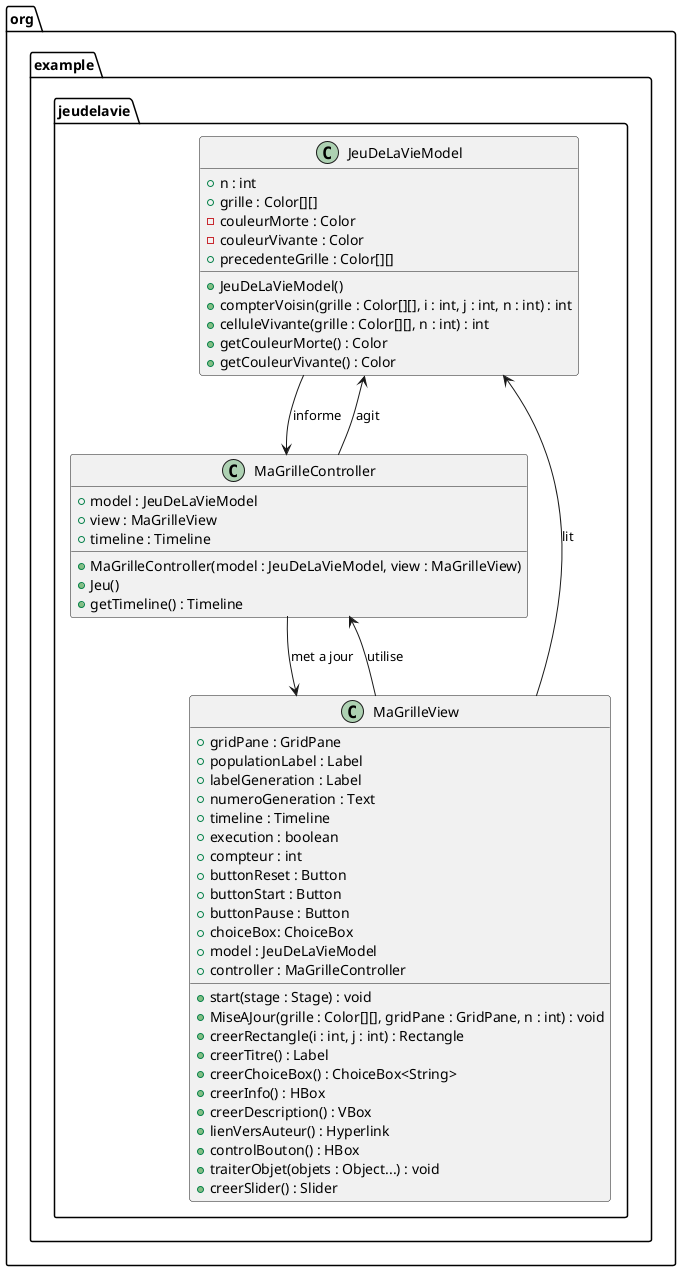 @startuml
package org.example.jeudelavie {

class JeuDeLaVieModel {
  +n : int
  +grille : Color[][]
  -couleurMorte : Color
  -couleurVivante : Color
  +precedenteGrille : Color[][]

  +JeuDeLaVieModel()
  +compterVoisin(grille : Color[][], i : int, j : int, n : int) : int
  +celluleVivante(grille : Color[][], n : int) : int
  +getCouleurMorte() : Color
  +getCouleurVivante() : Color
}
class MaGrilleController {
        +model : JeuDeLaVieModel
        +view : MaGrilleView
        +timeline : Timeline
        +MaGrilleController(model : JeuDeLaVieModel, view : MaGrilleView)
        +Jeu()
        +getTimeline() : Timeline
    }
class MaGrilleView {
    + gridPane : GridPane
    + populationLabel : Label
    + labelGeneration : Label
    + numeroGeneration : Text
    + timeline : Timeline
    + execution : boolean
    + compteur : int
    + buttonReset : Button
    + buttonStart : Button
    + buttonPause : Button
    + choiceBox: ChoiceBox
    + model : JeuDeLaVieModel
    + controller : MaGrilleController

    + start(stage : Stage) : void
    + MiseAJour(grille : Color[][], gridPane : GridPane, n : int) : void
    + creerRectangle(i : int, j : int) : Rectangle
    + creerTitre() : Label
    + creerChoiceBox() : ChoiceBox<String>
    + creerInfo() : HBox
    + creerDescription() : VBox
    + lienVersAuteur() : Hyperlink
    + controlBouton() : HBox
    + traiterObjet(objets : Object...) : void
    + creerSlider() : Slider
}
MaGrilleView --> MaGrilleController : utilise
MaGrilleController --> JeuDeLaVieModel : agit
MaGrilleView --> JeuDeLaVieModel : lit
JeuDeLaVieModel --> MaGrilleController : informe
MaGrilleController --> MaGrilleView : met a jour
}
@enduml
